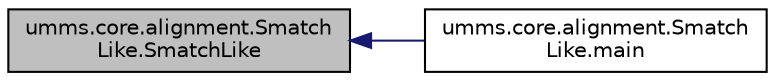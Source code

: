 digraph "umms.core.alignment.SmatchLike.SmatchLike"
{
  edge [fontname="Helvetica",fontsize="10",labelfontname="Helvetica",labelfontsize="10"];
  node [fontname="Helvetica",fontsize="10",shape=record];
  rankdir="LR";
  Node1 [label="umms.core.alignment.Smatch\lLike.SmatchLike",height=0.2,width=0.4,color="black", fillcolor="grey75", style="filled" fontcolor="black"];
  Node1 -> Node2 [dir="back",color="midnightblue",fontsize="10",style="solid",fontname="Helvetica"];
  Node2 [label="umms.core.alignment.Smatch\lLike.main",height=0.2,width=0.4,color="black", fillcolor="white", style="filled",URL="$classumms_1_1core_1_1alignment_1_1_smatch_like.html#a1cf7c64bce53f135ba5900376e5780af"];
}
